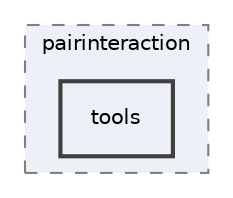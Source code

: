 digraph "/__w/pairinteraction/pairinteraction/src/cpp/include/pairinteraction/tools"
{
 // INTERACTIVE_SVG=YES
 // LATEX_PDF_SIZE
  bgcolor="transparent";
  edge [fontname="Helvetica",fontsize="10",labelfontname="Helvetica",labelfontsize="10"];
  node [fontname="Helvetica",fontsize="10",shape=record];
  compound=true
  subgraph clusterdir_05aad1e1e71a0857d053653ff739ab1f {
    graph [ bgcolor="#edf0f7", pencolor="grey50", style="filled,dashed,", label="pairinteraction", fontname="Helvetica", fontsize="10", URL="dir_05aad1e1e71a0857d053653ff739ab1f.html"]
  dir_23a11e8ebe803ad16a6e795c253c6432 [shape=box, label="tools", style="filled,bold,", fillcolor="#edf0f7", color="grey25", URL="dir_23a11e8ebe803ad16a6e795c253c6432.html"];
  }
}
